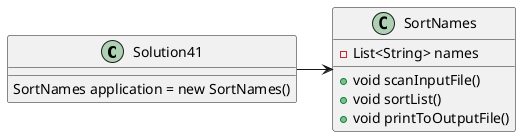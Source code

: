 @startuml
'https://plantuml.com/class-diagram

class Solution41{
SortNames application = new SortNames()
}

class SortNames {
-List<String> names
+void scanInputFile()
+void sortList()
+void printToOutputFile()
}

Solution41 -> SortNames

@enduml